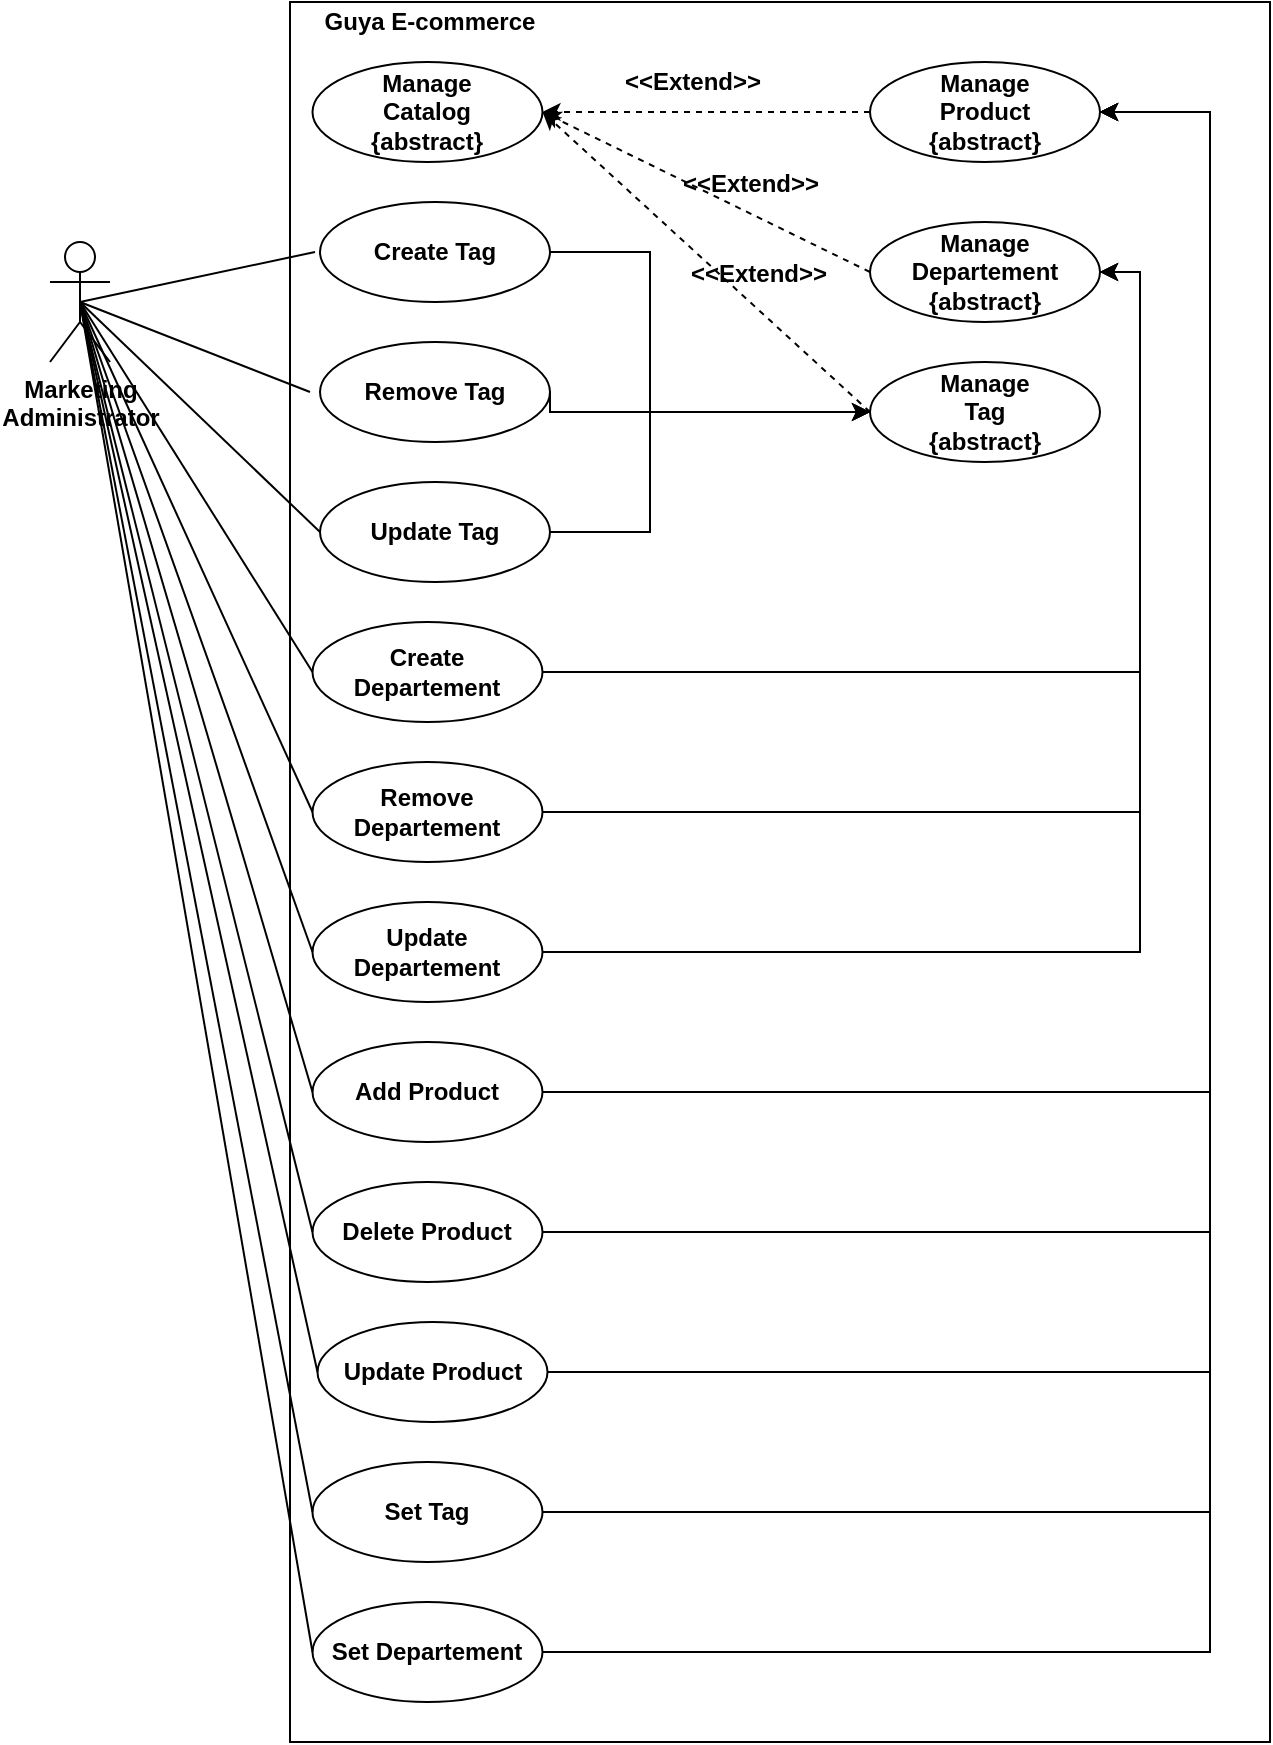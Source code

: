 <mxfile version="12.4.2" type="device" pages="1"><diagram id="hoBLpYxSBPePLLD8niBW" name="Page-1"><mxGraphModel dx="1306" dy="1620" grid="1" gridSize="10" guides="1" tooltips="1" connect="1" arrows="1" fold="1" page="1" pageScale="1" pageWidth="850" pageHeight="1100" math="0" shadow="0"><root><mxCell id="0"/><mxCell id="1" parent="0"/><mxCell id="SnHbI2rhX0uOLLSoJuYp-1" value="Marketing&lt;br&gt;Administrator" style="shape=umlActor;verticalLabelPosition=bottom;labelBackgroundColor=#ffffff;verticalAlign=top;html=1;outlineConnect=0;fontStyle=1" vertex="1" parent="1"><mxGeometry x="120" y="-650" width="30" height="60" as="geometry"/></mxCell><mxCell id="SnHbI2rhX0uOLLSoJuYp-2" value="" style="rounded=0;whiteSpace=wrap;html=1;" vertex="1" parent="1"><mxGeometry x="240" y="-770" width="490" height="870" as="geometry"/></mxCell><mxCell id="SnHbI2rhX0uOLLSoJuYp-3" value="Guya E-commerce" style="text;html=1;strokeColor=none;fillColor=none;align=center;verticalAlign=middle;whiteSpace=wrap;rounded=0;fontStyle=1" vertex="1" parent="1"><mxGeometry x="250" y="-770" width="120" height="20" as="geometry"/></mxCell><mxCell id="SnHbI2rhX0uOLLSoJuYp-4" value="Manage &lt;br&gt;Catalog&lt;br&gt;{abstract}" style="ellipse;whiteSpace=wrap;html=1;fontStyle=1;align=center;horizontal=1;labelBackgroundColor=none;labelBorderColor=none;shadow=0;" vertex="1" parent="1"><mxGeometry x="251.25" y="-740" width="115" height="50" as="geometry"/></mxCell><mxCell id="SnHbI2rhX0uOLLSoJuYp-11" value="Manage &lt;br&gt;Product&lt;br&gt;{abstract}" style="ellipse;whiteSpace=wrap;html=1;fontStyle=1;align=center;horizontal=1;labelBackgroundColor=none;labelBorderColor=none;shadow=0;" vertex="1" parent="1"><mxGeometry x="530" y="-740" width="115" height="50" as="geometry"/></mxCell><mxCell id="SnHbI2rhX0uOLLSoJuYp-13" value="Manage &lt;br&gt;Departement&lt;br&gt;{abstract}" style="ellipse;whiteSpace=wrap;html=1;fontStyle=1;align=center;horizontal=1;labelBackgroundColor=none;labelBorderColor=none;shadow=0;" vertex="1" parent="1"><mxGeometry x="530" y="-660" width="115" height="50" as="geometry"/></mxCell><mxCell id="SnHbI2rhX0uOLLSoJuYp-24" value="Manage &lt;br&gt;Tag&lt;br&gt;{abstract}" style="ellipse;whiteSpace=wrap;html=1;fontStyle=1;align=center;horizontal=1;labelBackgroundColor=none;labelBorderColor=none;shadow=0;" vertex="1" parent="1"><mxGeometry x="530" y="-590" width="115" height="50" as="geometry"/></mxCell><mxCell id="SnHbI2rhX0uOLLSoJuYp-36" style="edgeStyle=orthogonalEdgeStyle;rounded=0;orthogonalLoop=1;jettySize=auto;html=1;exitX=1;exitY=0.5;exitDx=0;exitDy=0;entryX=1;entryY=0.5;entryDx=0;entryDy=0;" edge="1" parent="1" source="SnHbI2rhX0uOLLSoJuYp-15" target="SnHbI2rhX0uOLLSoJuYp-13"><mxGeometry relative="1" as="geometry"/></mxCell><mxCell id="SnHbI2rhX0uOLLSoJuYp-15" value="Create&lt;br&gt;Departement" style="ellipse;whiteSpace=wrap;html=1;fontStyle=1;align=center;horizontal=1;labelBackgroundColor=none;labelBorderColor=none;shadow=0;" vertex="1" parent="1"><mxGeometry x="251.25" y="-460" width="115" height="50" as="geometry"/></mxCell><mxCell id="SnHbI2rhX0uOLLSoJuYp-37" style="edgeStyle=orthogonalEdgeStyle;rounded=0;orthogonalLoop=1;jettySize=auto;html=1;exitX=1;exitY=0.5;exitDx=0;exitDy=0;entryX=1;entryY=0.5;entryDx=0;entryDy=0;" edge="1" parent="1" source="SnHbI2rhX0uOLLSoJuYp-18" target="SnHbI2rhX0uOLLSoJuYp-13"><mxGeometry relative="1" as="geometry"/></mxCell><mxCell id="SnHbI2rhX0uOLLSoJuYp-18" value="Remove Departement" style="ellipse;whiteSpace=wrap;html=1;fontStyle=1;align=center;horizontal=1;labelBackgroundColor=none;labelBorderColor=none;shadow=0;" vertex="1" parent="1"><mxGeometry x="251.25" y="-390" width="115" height="50" as="geometry"/></mxCell><mxCell id="SnHbI2rhX0uOLLSoJuYp-38" style="edgeStyle=orthogonalEdgeStyle;rounded=0;orthogonalLoop=1;jettySize=auto;html=1;exitX=1;exitY=0.5;exitDx=0;exitDy=0;entryX=1;entryY=0.5;entryDx=0;entryDy=0;" edge="1" parent="1" source="SnHbI2rhX0uOLLSoJuYp-20" target="SnHbI2rhX0uOLLSoJuYp-13"><mxGeometry relative="1" as="geometry"/></mxCell><mxCell id="SnHbI2rhX0uOLLSoJuYp-20" value="Update Departement" style="ellipse;whiteSpace=wrap;html=1;fontStyle=1;align=center;horizontal=1;labelBackgroundColor=none;labelBorderColor=none;shadow=0;" vertex="1" parent="1"><mxGeometry x="251.25" y="-320" width="115" height="50" as="geometry"/></mxCell><mxCell id="SnHbI2rhX0uOLLSoJuYp-48" style="edgeStyle=orthogonalEdgeStyle;rounded=0;orthogonalLoop=1;jettySize=auto;html=1;exitX=1;exitY=0.5;exitDx=0;exitDy=0;entryX=1;entryY=0.5;entryDx=0;entryDy=0;" edge="1" parent="1" source="SnHbI2rhX0uOLLSoJuYp-39" target="SnHbI2rhX0uOLLSoJuYp-11"><mxGeometry relative="1" as="geometry"><Array as="points"><mxPoint x="700" y="-225"/><mxPoint x="700" y="-715"/></Array></mxGeometry></mxCell><mxCell id="SnHbI2rhX0uOLLSoJuYp-39" value="Add Product" style="ellipse;whiteSpace=wrap;html=1;fontStyle=1;align=center;horizontal=1;labelBackgroundColor=none;labelBorderColor=none;shadow=0;" vertex="1" parent="1"><mxGeometry x="251.25" y="-250" width="115" height="50" as="geometry"/></mxCell><mxCell id="SnHbI2rhX0uOLLSoJuYp-49" style="edgeStyle=orthogonalEdgeStyle;rounded=0;orthogonalLoop=1;jettySize=auto;html=1;exitX=1;exitY=0.5;exitDx=0;exitDy=0;entryX=1;entryY=0.5;entryDx=0;entryDy=0;" edge="1" parent="1" source="SnHbI2rhX0uOLLSoJuYp-41" target="SnHbI2rhX0uOLLSoJuYp-11"><mxGeometry relative="1" as="geometry"><Array as="points"><mxPoint x="700" y="-155"/><mxPoint x="700" y="-715"/></Array></mxGeometry></mxCell><mxCell id="SnHbI2rhX0uOLLSoJuYp-41" value="Delete Product" style="ellipse;whiteSpace=wrap;html=1;fontStyle=1;align=center;horizontal=1;labelBackgroundColor=none;labelBorderColor=none;shadow=0;" vertex="1" parent="1"><mxGeometry x="251.25" y="-180" width="115" height="50" as="geometry"/></mxCell><mxCell id="SnHbI2rhX0uOLLSoJuYp-50" style="edgeStyle=orthogonalEdgeStyle;rounded=0;orthogonalLoop=1;jettySize=auto;html=1;exitX=1;exitY=0.5;exitDx=0;exitDy=0;entryX=1;entryY=0.5;entryDx=0;entryDy=0;" edge="1" parent="1" source="SnHbI2rhX0uOLLSoJuYp-43" target="SnHbI2rhX0uOLLSoJuYp-11"><mxGeometry relative="1" as="geometry"><Array as="points"><mxPoint x="700" y="-85"/><mxPoint x="700" y="-715"/></Array></mxGeometry></mxCell><mxCell id="SnHbI2rhX0uOLLSoJuYp-43" value="Update Product" style="ellipse;whiteSpace=wrap;html=1;fontStyle=1;align=center;horizontal=1;labelBackgroundColor=none;labelBorderColor=none;shadow=0;" vertex="1" parent="1"><mxGeometry x="253.75" y="-110" width="115" height="50" as="geometry"/></mxCell><mxCell id="SnHbI2rhX0uOLLSoJuYp-57" style="edgeStyle=orthogonalEdgeStyle;rounded=0;orthogonalLoop=1;jettySize=auto;html=1;exitX=1;exitY=0.5;exitDx=0;exitDy=0;entryX=0;entryY=0.5;entryDx=0;entryDy=0;" edge="1" parent="1" source="SnHbI2rhX0uOLLSoJuYp-22" target="SnHbI2rhX0uOLLSoJuYp-24"><mxGeometry relative="1" as="geometry"><Array as="points"><mxPoint x="420" y="-645"/><mxPoint x="420" y="-565"/></Array></mxGeometry></mxCell><mxCell id="SnHbI2rhX0uOLLSoJuYp-22" value="Create Tag" style="ellipse;whiteSpace=wrap;html=1;fontStyle=1;align=center;horizontal=1;labelBackgroundColor=none;labelBorderColor=none;shadow=0;" vertex="1" parent="1"><mxGeometry x="255" y="-670" width="115" height="50" as="geometry"/></mxCell><mxCell id="SnHbI2rhX0uOLLSoJuYp-59" style="edgeStyle=orthogonalEdgeStyle;rounded=0;orthogonalLoop=1;jettySize=auto;html=1;exitX=1;exitY=0.5;exitDx=0;exitDy=0;entryX=0;entryY=0.5;entryDx=0;entryDy=0;" edge="1" parent="1" source="SnHbI2rhX0uOLLSoJuYp-26" target="SnHbI2rhX0uOLLSoJuYp-24"><mxGeometry relative="1" as="geometry"><Array as="points"><mxPoint x="370" y="-565"/></Array></mxGeometry></mxCell><mxCell id="SnHbI2rhX0uOLLSoJuYp-26" value="Remove Tag" style="ellipse;whiteSpace=wrap;html=1;fontStyle=1;align=center;horizontal=1;labelBackgroundColor=none;labelBorderColor=none;shadow=0;" vertex="1" parent="1"><mxGeometry x="255" y="-600" width="115" height="50" as="geometry"/></mxCell><mxCell id="SnHbI2rhX0uOLLSoJuYp-60" style="edgeStyle=orthogonalEdgeStyle;rounded=0;orthogonalLoop=1;jettySize=auto;html=1;exitX=1;exitY=0.5;exitDx=0;exitDy=0;entryX=0;entryY=0.5;entryDx=0;entryDy=0;" edge="1" parent="1" source="SnHbI2rhX0uOLLSoJuYp-29" target="SnHbI2rhX0uOLLSoJuYp-24"><mxGeometry relative="1" as="geometry"><Array as="points"><mxPoint x="420" y="-505"/><mxPoint x="420" y="-565"/></Array></mxGeometry></mxCell><mxCell id="SnHbI2rhX0uOLLSoJuYp-29" value="Update Tag" style="ellipse;whiteSpace=wrap;html=1;fontStyle=1;align=center;horizontal=1;labelBackgroundColor=none;labelBorderColor=none;shadow=0;" vertex="1" parent="1"><mxGeometry x="255" y="-530" width="115" height="50" as="geometry"/></mxCell><mxCell id="SnHbI2rhX0uOLLSoJuYp-51" style="edgeStyle=orthogonalEdgeStyle;rounded=0;orthogonalLoop=1;jettySize=auto;html=1;exitX=1;exitY=0.5;exitDx=0;exitDy=0;entryX=1;entryY=0.5;entryDx=0;entryDy=0;" edge="1" parent="1" source="SnHbI2rhX0uOLLSoJuYp-31" target="SnHbI2rhX0uOLLSoJuYp-11"><mxGeometry relative="1" as="geometry"><Array as="points"><mxPoint x="700" y="-15"/><mxPoint x="700" y="-715"/></Array></mxGeometry></mxCell><mxCell id="SnHbI2rhX0uOLLSoJuYp-31" value="Set Tag" style="ellipse;whiteSpace=wrap;html=1;fontStyle=1;align=center;horizontal=1;labelBackgroundColor=none;labelBorderColor=none;shadow=0;" vertex="1" parent="1"><mxGeometry x="251.25" y="-40" width="115" height="50" as="geometry"/></mxCell><mxCell id="SnHbI2rhX0uOLLSoJuYp-52" style="edgeStyle=orthogonalEdgeStyle;rounded=0;orthogonalLoop=1;jettySize=auto;html=1;exitX=1;exitY=0.5;exitDx=0;exitDy=0;entryX=1;entryY=0.5;entryDx=0;entryDy=0;" edge="1" parent="1" source="SnHbI2rhX0uOLLSoJuYp-45" target="SnHbI2rhX0uOLLSoJuYp-11"><mxGeometry relative="1" as="geometry"><Array as="points"><mxPoint x="700" y="55"/><mxPoint x="700" y="-715"/></Array></mxGeometry></mxCell><mxCell id="SnHbI2rhX0uOLLSoJuYp-45" value="Set Departement" style="ellipse;whiteSpace=wrap;html=1;fontStyle=1;align=center;horizontal=1;labelBackgroundColor=none;labelBorderColor=none;shadow=0;" vertex="1" parent="1"><mxGeometry x="251.25" y="30" width="115" height="50" as="geometry"/></mxCell><mxCell id="SnHbI2rhX0uOLLSoJuYp-9" value="" style="endArrow=none;html=1;entryX=0;entryY=0.5;entryDx=0;entryDy=0;" edge="1" parent="1"><mxGeometry width="50" height="50" relative="1" as="geometry"><mxPoint x="135" y="-620" as="sourcePoint"/><mxPoint x="252.5" y="-645" as="targetPoint"/></mxGeometry></mxCell><mxCell id="SnHbI2rhX0uOLLSoJuYp-10" value="" style="endArrow=none;html=1;entryX=0;entryY=0.5;entryDx=0;entryDy=0;exitX=0.5;exitY=0.5;exitDx=0;exitDy=0;exitPerimeter=0;" edge="1" parent="1" source="SnHbI2rhX0uOLLSoJuYp-1"><mxGeometry width="50" height="50" relative="1" as="geometry"><mxPoint x="145" y="-610" as="sourcePoint"/><mxPoint x="250" y="-575" as="targetPoint"/></mxGeometry></mxCell><mxCell id="SnHbI2rhX0uOLLSoJuYp-53" value="&amp;lt;&amp;lt;Extend&amp;gt;&amp;gt;" style="html=1;verticalAlign=middle;entryX=1;entryY=0.5;entryDx=0;entryDy=0;fontSize=12;fontStyle=1;fillColor=#ffffff;labelBackgroundColor=none;labelBorderColor=none;exitX=0;exitY=0.5;exitDx=0;exitDy=0;dashed=1;" edge="1" parent="1" source="SnHbI2rhX0uOLLSoJuYp-11" target="SnHbI2rhX0uOLLSoJuYp-4"><mxGeometry x="0.091" y="-15" relative="1" as="geometry"><mxPoint x="592.5" y="-665" as="sourcePoint"/><mxPoint x="427.5" y="-635" as="targetPoint"/><Array as="points"/><mxPoint as="offset"/></mxGeometry></mxCell><mxCell id="SnHbI2rhX0uOLLSoJuYp-55" value="&amp;lt;&amp;lt;Extend&amp;gt;&amp;gt;" style="html=1;verticalAlign=middle;entryX=1;entryY=0.5;entryDx=0;entryDy=0;fontSize=12;fontStyle=1;fillColor=#ffffff;labelBackgroundColor=none;labelBorderColor=none;exitX=0;exitY=0.5;exitDx=0;exitDy=0;dashed=1;" edge="1" parent="1" source="SnHbI2rhX0uOLLSoJuYp-13" target="SnHbI2rhX0uOLLSoJuYp-4"><mxGeometry x="-0.201" y="-13" relative="1" as="geometry"><mxPoint x="550" y="-705" as="sourcePoint"/><mxPoint x="495" y="-705" as="targetPoint"/><Array as="points"/><mxPoint as="offset"/></mxGeometry></mxCell><mxCell id="SnHbI2rhX0uOLLSoJuYp-56" value="&amp;lt;&amp;lt;Extend&amp;gt;&amp;gt;" style="html=1;verticalAlign=middle;entryX=1;entryY=0.5;entryDx=0;entryDy=0;fontSize=12;fontStyle=1;fillColor=#ffffff;labelBackgroundColor=none;labelBorderColor=none;exitX=0;exitY=0.5;exitDx=0;exitDy=0;dashed=1;" edge="1" parent="1" source="SnHbI2rhX0uOLLSoJuYp-24" target="SnHbI2rhX0uOLLSoJuYp-4"><mxGeometry x="-0.201" y="-13" relative="1" as="geometry"><mxPoint x="540" y="-635" as="sourcePoint"/><mxPoint x="467.981" y="-697.245" as="targetPoint"/><Array as="points"/><mxPoint as="offset"/></mxGeometry></mxCell><mxCell id="SnHbI2rhX0uOLLSoJuYp-61" style="edgeStyle=none;orthogonalLoop=1;jettySize=auto;html=1;exitX=0.5;exitY=0.5;exitDx=0;exitDy=0;exitPerimeter=0;entryX=0;entryY=0.5;entryDx=0;entryDy=0;endArrow=none;" edge="1" parent="1" source="SnHbI2rhX0uOLLSoJuYp-1" target="SnHbI2rhX0uOLLSoJuYp-29"><mxGeometry relative="1" as="geometry"/></mxCell><mxCell id="SnHbI2rhX0uOLLSoJuYp-62" style="edgeStyle=none;orthogonalLoop=1;jettySize=auto;html=1;exitX=0.5;exitY=0.5;exitDx=0;exitDy=0;exitPerimeter=0;entryX=0;entryY=0.5;entryDx=0;entryDy=0;endArrow=none;" edge="1" parent="1" source="SnHbI2rhX0uOLLSoJuYp-1" target="SnHbI2rhX0uOLLSoJuYp-15"><mxGeometry relative="1" as="geometry"/></mxCell><mxCell id="SnHbI2rhX0uOLLSoJuYp-63" style="edgeStyle=none;orthogonalLoop=1;jettySize=auto;html=1;exitX=0.5;exitY=0.5;exitDx=0;exitDy=0;exitPerimeter=0;entryX=0;entryY=0.5;entryDx=0;entryDy=0;endArrow=none;" edge="1" parent="1" source="SnHbI2rhX0uOLLSoJuYp-1" target="SnHbI2rhX0uOLLSoJuYp-18"><mxGeometry relative="1" as="geometry"/></mxCell><mxCell id="SnHbI2rhX0uOLLSoJuYp-64" style="edgeStyle=none;orthogonalLoop=1;jettySize=auto;html=1;exitX=0.5;exitY=0.5;exitDx=0;exitDy=0;exitPerimeter=0;entryX=0;entryY=0.5;entryDx=0;entryDy=0;endArrow=none;" edge="1" parent="1" source="SnHbI2rhX0uOLLSoJuYp-1" target="SnHbI2rhX0uOLLSoJuYp-20"><mxGeometry relative="1" as="geometry"/></mxCell><mxCell id="SnHbI2rhX0uOLLSoJuYp-65" style="edgeStyle=none;orthogonalLoop=1;jettySize=auto;html=1;exitX=0.5;exitY=0.5;exitDx=0;exitDy=0;exitPerimeter=0;entryX=0;entryY=0.5;entryDx=0;entryDy=0;endArrow=none;" edge="1" parent="1" source="SnHbI2rhX0uOLLSoJuYp-1" target="SnHbI2rhX0uOLLSoJuYp-39"><mxGeometry relative="1" as="geometry"/></mxCell><mxCell id="SnHbI2rhX0uOLLSoJuYp-66" style="edgeStyle=none;orthogonalLoop=1;jettySize=auto;html=1;exitX=0.5;exitY=0.5;exitDx=0;exitDy=0;exitPerimeter=0;entryX=0;entryY=0.5;entryDx=0;entryDy=0;endArrow=none;" edge="1" parent="1" source="SnHbI2rhX0uOLLSoJuYp-1" target="SnHbI2rhX0uOLLSoJuYp-41"><mxGeometry relative="1" as="geometry"/></mxCell><mxCell id="SnHbI2rhX0uOLLSoJuYp-67" style="edgeStyle=none;orthogonalLoop=1;jettySize=auto;html=1;exitX=0.5;exitY=0.5;exitDx=0;exitDy=0;exitPerimeter=0;entryX=0;entryY=0.5;entryDx=0;entryDy=0;endArrow=none;" edge="1" parent="1" source="SnHbI2rhX0uOLLSoJuYp-1" target="SnHbI2rhX0uOLLSoJuYp-43"><mxGeometry relative="1" as="geometry"/></mxCell><mxCell id="SnHbI2rhX0uOLLSoJuYp-68" style="edgeStyle=none;orthogonalLoop=1;jettySize=auto;html=1;exitX=0.5;exitY=0.5;exitDx=0;exitDy=0;exitPerimeter=0;entryX=0;entryY=0.5;entryDx=0;entryDy=0;endArrow=none;" edge="1" parent="1" source="SnHbI2rhX0uOLLSoJuYp-1" target="SnHbI2rhX0uOLLSoJuYp-31"><mxGeometry relative="1" as="geometry"/></mxCell><mxCell id="SnHbI2rhX0uOLLSoJuYp-69" style="edgeStyle=none;orthogonalLoop=1;jettySize=auto;html=1;exitX=0.5;exitY=0.5;exitDx=0;exitDy=0;exitPerimeter=0;entryX=0;entryY=0.5;entryDx=0;entryDy=0;endArrow=none;" edge="1" parent="1" source="SnHbI2rhX0uOLLSoJuYp-1" target="SnHbI2rhX0uOLLSoJuYp-45"><mxGeometry relative="1" as="geometry"/></mxCell></root></mxGraphModel></diagram></mxfile>